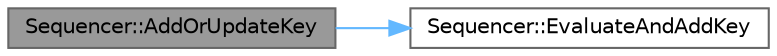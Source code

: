 digraph "Sequencer::AddOrUpdateKey"
{
 // INTERACTIVE_SVG=YES
 // LATEX_PDF_SIZE
  bgcolor="transparent";
  edge [fontname=Helvetica,fontsize=10,labelfontname=Helvetica,labelfontsize=10];
  node [fontname=Helvetica,fontsize=10,shape=box,height=0.2,width=0.4];
  rankdir="LR";
  Node1 [id="Node000001",label="Sequencer::AddOrUpdateKey",height=0.2,width=0.4,color="gray40", fillcolor="grey60", style="filled", fontcolor="black",tooltip="Add or update a key for this channel's current value."];
  Node1 -> Node2 [id="edge1_Node000001_Node000002",color="steelblue1",style="solid",tooltip=" "];
  Node2 [id="Node000002",label="Sequencer::EvaluateAndAddKey",height=0.2,width=0.4,color="grey40", fillcolor="white", style="filled",URL="$d5/dd3/namespaceSequencer.html#ac251a47dbed46819843fec5acc455215",tooltip="Add a key at the specified time (or update an existing key) with the channel's current value at that ..."];
}
